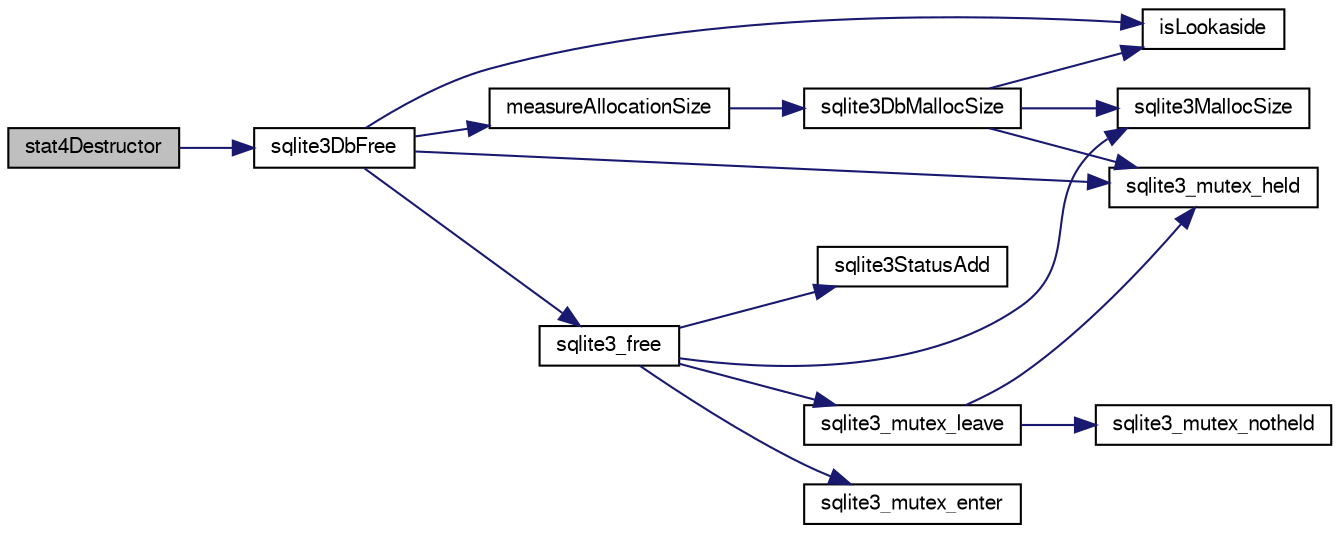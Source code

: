 digraph "stat4Destructor"
{
  edge [fontname="FreeSans",fontsize="10",labelfontname="FreeSans",labelfontsize="10"];
  node [fontname="FreeSans",fontsize="10",shape=record];
  rankdir="LR";
  Node826112 [label="stat4Destructor",height=0.2,width=0.4,color="black", fillcolor="grey75", style="filled", fontcolor="black"];
  Node826112 -> Node826113 [color="midnightblue",fontsize="10",style="solid",fontname="FreeSans"];
  Node826113 [label="sqlite3DbFree",height=0.2,width=0.4,color="black", fillcolor="white", style="filled",URL="$sqlite3_8c.html#ac70ab821a6607b4a1b909582dc37a069"];
  Node826113 -> Node826114 [color="midnightblue",fontsize="10",style="solid",fontname="FreeSans"];
  Node826114 [label="sqlite3_mutex_held",height=0.2,width=0.4,color="black", fillcolor="white", style="filled",URL="$sqlite3_8c.html#acf77da68932b6bc163c5e68547ecc3e7"];
  Node826113 -> Node826115 [color="midnightblue",fontsize="10",style="solid",fontname="FreeSans"];
  Node826115 [label="measureAllocationSize",height=0.2,width=0.4,color="black", fillcolor="white", style="filled",URL="$sqlite3_8c.html#a45731e644a22fdb756e2b6337224217a"];
  Node826115 -> Node826116 [color="midnightblue",fontsize="10",style="solid",fontname="FreeSans"];
  Node826116 [label="sqlite3DbMallocSize",height=0.2,width=0.4,color="black", fillcolor="white", style="filled",URL="$sqlite3_8c.html#aa397e5a8a03495203a0767abf0a71f86"];
  Node826116 -> Node826117 [color="midnightblue",fontsize="10",style="solid",fontname="FreeSans"];
  Node826117 [label="sqlite3MallocSize",height=0.2,width=0.4,color="black", fillcolor="white", style="filled",URL="$sqlite3_8c.html#acf5d2a5f35270bafb050bd2def576955"];
  Node826116 -> Node826114 [color="midnightblue",fontsize="10",style="solid",fontname="FreeSans"];
  Node826116 -> Node826118 [color="midnightblue",fontsize="10",style="solid",fontname="FreeSans"];
  Node826118 [label="isLookaside",height=0.2,width=0.4,color="black", fillcolor="white", style="filled",URL="$sqlite3_8c.html#a770fa05ff9717b75e16f4d968a77b897"];
  Node826113 -> Node826118 [color="midnightblue",fontsize="10",style="solid",fontname="FreeSans"];
  Node826113 -> Node826119 [color="midnightblue",fontsize="10",style="solid",fontname="FreeSans"];
  Node826119 [label="sqlite3_free",height=0.2,width=0.4,color="black", fillcolor="white", style="filled",URL="$sqlite3_8c.html#a6552349e36a8a691af5487999ab09519"];
  Node826119 -> Node826120 [color="midnightblue",fontsize="10",style="solid",fontname="FreeSans"];
  Node826120 [label="sqlite3_mutex_enter",height=0.2,width=0.4,color="black", fillcolor="white", style="filled",URL="$sqlite3_8c.html#a1c12cde690bd89f104de5cbad12a6bf5"];
  Node826119 -> Node826121 [color="midnightblue",fontsize="10",style="solid",fontname="FreeSans"];
  Node826121 [label="sqlite3StatusAdd",height=0.2,width=0.4,color="black", fillcolor="white", style="filled",URL="$sqlite3_8c.html#afa029f93586aeab4cc85360905dae9cd"];
  Node826119 -> Node826117 [color="midnightblue",fontsize="10",style="solid",fontname="FreeSans"];
  Node826119 -> Node826122 [color="midnightblue",fontsize="10",style="solid",fontname="FreeSans"];
  Node826122 [label="sqlite3_mutex_leave",height=0.2,width=0.4,color="black", fillcolor="white", style="filled",URL="$sqlite3_8c.html#a5838d235601dbd3c1fa993555c6bcc93"];
  Node826122 -> Node826114 [color="midnightblue",fontsize="10",style="solid",fontname="FreeSans"];
  Node826122 -> Node826123 [color="midnightblue",fontsize="10",style="solid",fontname="FreeSans"];
  Node826123 [label="sqlite3_mutex_notheld",height=0.2,width=0.4,color="black", fillcolor="white", style="filled",URL="$sqlite3_8c.html#a83967c837c1c000d3b5adcfaa688f5dc"];
}
